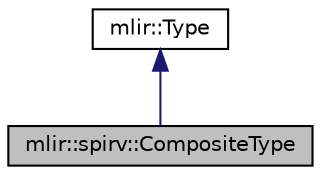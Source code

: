 digraph "mlir::spirv::CompositeType"
{
  bgcolor="transparent";
  edge [fontname="Helvetica",fontsize="10",labelfontname="Helvetica",labelfontsize="10"];
  node [fontname="Helvetica",fontsize="10",shape=record];
  Node0 [label="mlir::spirv::CompositeType",height=0.2,width=0.4,color="black", fillcolor="grey75", style="filled", fontcolor="black"];
  Node1 -> Node0 [dir="back",color="midnightblue",fontsize="10",style="solid",fontname="Helvetica"];
  Node1 [label="mlir::Type",height=0.2,width=0.4,color="black",URL="$classmlir_1_1Type.html",tooltip="Instances of the Type class are immutable and uniqued. "];
}
